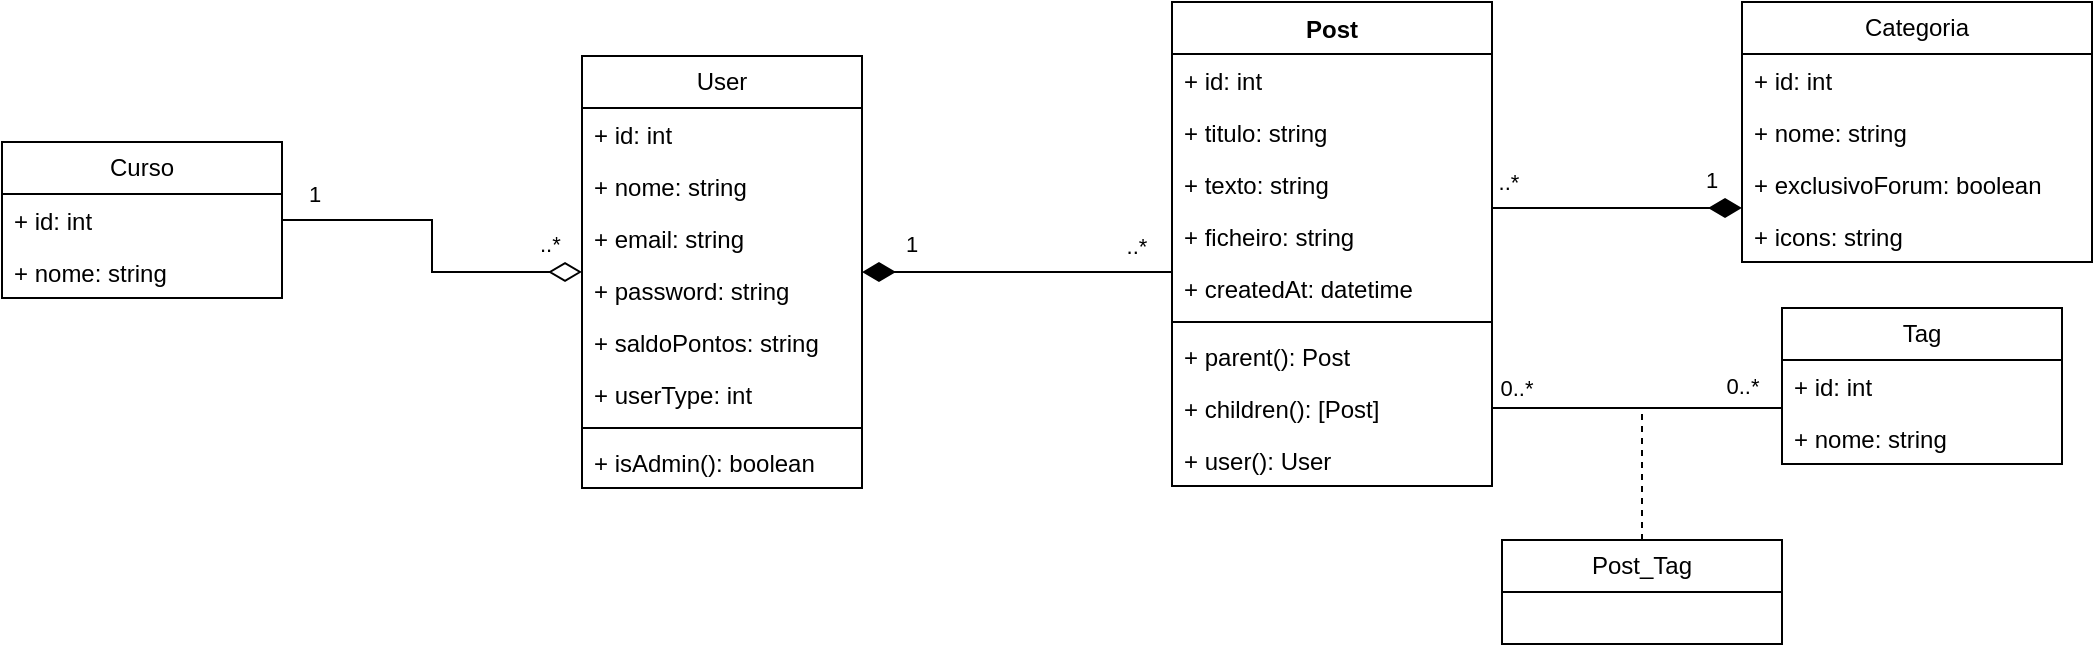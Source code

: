 <mxfile version="26.0.16">
  <diagram name="Page-1" id="hbSEL_cYmR5IS-ANKrM5">
    <mxGraphModel dx="1767" dy="-31" grid="1" gridSize="10" guides="1" tooltips="1" connect="1" arrows="1" fold="1" page="1" pageScale="1" pageWidth="1169" pageHeight="827" math="0" shadow="0">
      <root>
        <mxCell id="0" />
        <mxCell id="1" parent="0" />
        <mxCell id="Cy9_de_OCFxMdCyEbMB--1" value="Curso" style="swimlane;fontStyle=0;childLayout=stackLayout;horizontal=1;startSize=26;fillColor=none;horizontalStack=0;resizeParent=1;resizeParentMax=0;resizeLast=0;collapsible=1;marginBottom=0;whiteSpace=wrap;html=1;" parent="1" vertex="1">
          <mxGeometry x="50" y="1140" width="140" height="78" as="geometry" />
        </mxCell>
        <mxCell id="Cy9_de_OCFxMdCyEbMB--2" value="+ id: int" style="text;strokeColor=none;fillColor=none;align=left;verticalAlign=top;spacingLeft=4;spacingRight=4;overflow=hidden;rotatable=0;points=[[0,0.5],[1,0.5]];portConstraint=eastwest;whiteSpace=wrap;html=1;" parent="Cy9_de_OCFxMdCyEbMB--1" vertex="1">
          <mxGeometry y="26" width="140" height="26" as="geometry" />
        </mxCell>
        <mxCell id="Cy9_de_OCFxMdCyEbMB--9" value="+ nome: string" style="text;strokeColor=none;fillColor=none;align=left;verticalAlign=top;spacingLeft=4;spacingRight=4;overflow=hidden;rotatable=0;points=[[0,0.5],[1,0.5]];portConstraint=eastwest;whiteSpace=wrap;html=1;" parent="Cy9_de_OCFxMdCyEbMB--1" vertex="1">
          <mxGeometry y="52" width="140" height="26" as="geometry" />
        </mxCell>
        <mxCell id="Cy9_de_OCFxMdCyEbMB--5" value="User" style="swimlane;fontStyle=0;childLayout=stackLayout;horizontal=1;startSize=26;fillColor=none;horizontalStack=0;resizeParent=1;resizeParentMax=0;resizeLast=0;collapsible=1;marginBottom=0;whiteSpace=wrap;html=1;" parent="1" vertex="1">
          <mxGeometry x="340" y="1097" width="140" height="216" as="geometry" />
        </mxCell>
        <mxCell id="Cy9_de_OCFxMdCyEbMB--6" value="+ id: int" style="text;strokeColor=none;fillColor=none;align=left;verticalAlign=top;spacingLeft=4;spacingRight=4;overflow=hidden;rotatable=0;points=[[0,0.5],[1,0.5]];portConstraint=eastwest;whiteSpace=wrap;html=1;" parent="Cy9_de_OCFxMdCyEbMB--5" vertex="1">
          <mxGeometry y="26" width="140" height="26" as="geometry" />
        </mxCell>
        <mxCell id="Cy9_de_OCFxMdCyEbMB--7" value="+ nome: string" style="text;strokeColor=none;fillColor=none;align=left;verticalAlign=top;spacingLeft=4;spacingRight=4;overflow=hidden;rotatable=0;points=[[0,0.5],[1,0.5]];portConstraint=eastwest;whiteSpace=wrap;html=1;" parent="Cy9_de_OCFxMdCyEbMB--5" vertex="1">
          <mxGeometry y="52" width="140" height="26" as="geometry" />
        </mxCell>
        <mxCell id="Cy9_de_OCFxMdCyEbMB--8" value="+ email: string" style="text;strokeColor=none;fillColor=none;align=left;verticalAlign=top;spacingLeft=4;spacingRight=4;overflow=hidden;rotatable=0;points=[[0,0.5],[1,0.5]];portConstraint=eastwest;whiteSpace=wrap;html=1;" parent="Cy9_de_OCFxMdCyEbMB--5" vertex="1">
          <mxGeometry y="78" width="140" height="26" as="geometry" />
        </mxCell>
        <mxCell id="Cy9_de_OCFxMdCyEbMB--10" value="+ password: string" style="text;strokeColor=none;fillColor=none;align=left;verticalAlign=top;spacingLeft=4;spacingRight=4;overflow=hidden;rotatable=0;points=[[0,0.5],[1,0.5]];portConstraint=eastwest;whiteSpace=wrap;html=1;" parent="Cy9_de_OCFxMdCyEbMB--5" vertex="1">
          <mxGeometry y="104" width="140" height="26" as="geometry" />
        </mxCell>
        <mxCell id="Cy9_de_OCFxMdCyEbMB--11" value="+ saldoPontos: string" style="text;strokeColor=none;fillColor=none;align=left;verticalAlign=top;spacingLeft=4;spacingRight=4;overflow=hidden;rotatable=0;points=[[0,0.5],[1,0.5]];portConstraint=eastwest;whiteSpace=wrap;html=1;" parent="Cy9_de_OCFxMdCyEbMB--5" vertex="1">
          <mxGeometry y="130" width="140" height="26" as="geometry" />
        </mxCell>
        <mxCell id="Cy9_de_OCFxMdCyEbMB--12" value="+ userType: int" style="text;strokeColor=none;fillColor=none;align=left;verticalAlign=top;spacingLeft=4;spacingRight=4;overflow=hidden;rotatable=0;points=[[0,0.5],[1,0.5]];portConstraint=eastwest;whiteSpace=wrap;html=1;" parent="Cy9_de_OCFxMdCyEbMB--5" vertex="1">
          <mxGeometry y="156" width="140" height="26" as="geometry" />
        </mxCell>
        <mxCell id="Cy9_de_OCFxMdCyEbMB--15" value="" style="line;strokeWidth=1;fillColor=none;align=left;verticalAlign=middle;spacingTop=-1;spacingLeft=3;spacingRight=3;rotatable=0;labelPosition=right;points=[];portConstraint=eastwest;strokeColor=inherit;" parent="Cy9_de_OCFxMdCyEbMB--5" vertex="1">
          <mxGeometry y="182" width="140" height="8" as="geometry" />
        </mxCell>
        <mxCell id="Cy9_de_OCFxMdCyEbMB--14" value="+ isAdmin(): boolean" style="text;strokeColor=none;fillColor=none;align=left;verticalAlign=top;spacingLeft=4;spacingRight=4;overflow=hidden;rotatable=0;points=[[0,0.5],[1,0.5]];portConstraint=eastwest;whiteSpace=wrap;html=1;" parent="Cy9_de_OCFxMdCyEbMB--5" vertex="1">
          <mxGeometry y="190" width="140" height="26" as="geometry" />
        </mxCell>
        <mxCell id="Cy9_de_OCFxMdCyEbMB--16" value="..*" style="endArrow=none;html=1;endSize=12;startArrow=diamondThin;startSize=14;startFill=0;edgeStyle=orthogonalEdgeStyle;align=left;verticalAlign=bottom;rounded=0;endFill=0;movable=1;resizable=1;rotatable=1;deletable=1;editable=1;locked=0;connectable=1;" parent="1" source="Cy9_de_OCFxMdCyEbMB--5" target="Cy9_de_OCFxMdCyEbMB--1" edge="1">
          <mxGeometry x="-0.733" y="-5" relative="1" as="geometry">
            <mxPoint x="240" y="1310" as="sourcePoint" />
            <mxPoint x="290" y="1250" as="targetPoint" />
            <mxPoint as="offset" />
          </mxGeometry>
        </mxCell>
        <mxCell id="Cy9_de_OCFxMdCyEbMB--37" value="1" style="edgeLabel;html=1;align=center;verticalAlign=middle;resizable=0;points=[];" parent="Cy9_de_OCFxMdCyEbMB--16" vertex="1" connectable="0">
          <mxGeometry x="0.817" relative="1" as="geometry">
            <mxPoint y="-13" as="offset" />
          </mxGeometry>
        </mxCell>
        <mxCell id="Cy9_de_OCFxMdCyEbMB--28" value="Post" style="swimlane;fontStyle=1;align=center;verticalAlign=top;childLayout=stackLayout;horizontal=1;startSize=26;horizontalStack=0;resizeParent=1;resizeParentMax=0;resizeLast=0;collapsible=1;marginBottom=0;whiteSpace=wrap;html=1;" parent="1" vertex="1">
          <mxGeometry x="635" y="1070" width="160" height="242" as="geometry" />
        </mxCell>
        <mxCell id="Cy9_de_OCFxMdCyEbMB--29" value="+ id: int" style="text;strokeColor=none;fillColor=none;align=left;verticalAlign=top;spacingLeft=4;spacingRight=4;overflow=hidden;rotatable=0;points=[[0,0.5],[1,0.5]];portConstraint=eastwest;whiteSpace=wrap;html=1;" parent="Cy9_de_OCFxMdCyEbMB--28" vertex="1">
          <mxGeometry y="26" width="160" height="26" as="geometry" />
        </mxCell>
        <mxCell id="Cy9_de_OCFxMdCyEbMB--32" value="+ titulo: string" style="text;strokeColor=none;fillColor=none;align=left;verticalAlign=top;spacingLeft=4;spacingRight=4;overflow=hidden;rotatable=0;points=[[0,0.5],[1,0.5]];portConstraint=eastwest;whiteSpace=wrap;html=1;" parent="Cy9_de_OCFxMdCyEbMB--28" vertex="1">
          <mxGeometry y="52" width="160" height="26" as="geometry" />
        </mxCell>
        <mxCell id="Cy9_de_OCFxMdCyEbMB--33" value="+ texto: string" style="text;strokeColor=none;fillColor=none;align=left;verticalAlign=top;spacingLeft=4;spacingRight=4;overflow=hidden;rotatable=0;points=[[0,0.5],[1,0.5]];portConstraint=eastwest;whiteSpace=wrap;html=1;" parent="Cy9_de_OCFxMdCyEbMB--28" vertex="1">
          <mxGeometry y="78" width="160" height="26" as="geometry" />
        </mxCell>
        <mxCell id="Cy9_de_OCFxMdCyEbMB--34" value="+ ficheiro: string" style="text;strokeColor=none;fillColor=none;align=left;verticalAlign=top;spacingLeft=4;spacingRight=4;overflow=hidden;rotatable=0;points=[[0,0.5],[1,0.5]];portConstraint=eastwest;whiteSpace=wrap;html=1;" parent="Cy9_de_OCFxMdCyEbMB--28" vertex="1">
          <mxGeometry y="104" width="160" height="26" as="geometry" />
        </mxCell>
        <mxCell id="Cy9_de_OCFxMdCyEbMB--35" value="+ createdAt: datetime" style="text;strokeColor=none;fillColor=none;align=left;verticalAlign=top;spacingLeft=4;spacingRight=4;overflow=hidden;rotatable=0;points=[[0,0.5],[1,0.5]];portConstraint=eastwest;whiteSpace=wrap;html=1;" parent="Cy9_de_OCFxMdCyEbMB--28" vertex="1">
          <mxGeometry y="130" width="160" height="26" as="geometry" />
        </mxCell>
        <mxCell id="Cy9_de_OCFxMdCyEbMB--30" value="" style="line;strokeWidth=1;fillColor=none;align=left;verticalAlign=middle;spacingTop=-1;spacingLeft=3;spacingRight=3;rotatable=0;labelPosition=right;points=[];portConstraint=eastwest;strokeColor=inherit;" parent="Cy9_de_OCFxMdCyEbMB--28" vertex="1">
          <mxGeometry y="156" width="160" height="8" as="geometry" />
        </mxCell>
        <mxCell id="Cy9_de_OCFxMdCyEbMB--31" value="+ parent(): Post" style="text;strokeColor=none;fillColor=none;align=left;verticalAlign=top;spacingLeft=4;spacingRight=4;overflow=hidden;rotatable=0;points=[[0,0.5],[1,0.5]];portConstraint=eastwest;whiteSpace=wrap;html=1;" parent="Cy9_de_OCFxMdCyEbMB--28" vertex="1">
          <mxGeometry y="164" width="160" height="26" as="geometry" />
        </mxCell>
        <mxCell id="Cy9_de_OCFxMdCyEbMB--38" value="+ children(): [Post]" style="text;strokeColor=none;fillColor=none;align=left;verticalAlign=top;spacingLeft=4;spacingRight=4;overflow=hidden;rotatable=0;points=[[0,0.5],[1,0.5]];portConstraint=eastwest;whiteSpace=wrap;html=1;" parent="Cy9_de_OCFxMdCyEbMB--28" vertex="1">
          <mxGeometry y="190" width="160" height="26" as="geometry" />
        </mxCell>
        <mxCell id="Cy9_de_OCFxMdCyEbMB--39" value="+ user(): User" style="text;strokeColor=none;fillColor=none;align=left;verticalAlign=top;spacingLeft=4;spacingRight=4;overflow=hidden;rotatable=0;points=[[0,0.5],[1,0.5]];portConstraint=eastwest;whiteSpace=wrap;html=1;" parent="Cy9_de_OCFxMdCyEbMB--28" vertex="1">
          <mxGeometry y="216" width="160" height="26" as="geometry" />
        </mxCell>
        <mxCell id="Cy9_de_OCFxMdCyEbMB--40" value="1" style="endArrow=none;html=1;endSize=12;startArrow=diamondThin;startSize=14;startFill=1;edgeStyle=orthogonalEdgeStyle;align=left;verticalAlign=bottom;rounded=0;endFill=0;movable=1;resizable=1;rotatable=1;deletable=1;editable=1;locked=0;connectable=1;" parent="1" source="Cy9_de_OCFxMdCyEbMB--5" target="Cy9_de_OCFxMdCyEbMB--28" edge="1">
          <mxGeometry x="-0.742" y="5" relative="1" as="geometry">
            <mxPoint x="570" y="1110" as="sourcePoint" />
            <mxPoint x="550" y="1250" as="targetPoint" />
            <Array as="points">
              <mxPoint x="590" y="1205" />
              <mxPoint x="590" y="1205" />
            </Array>
            <mxPoint as="offset" />
          </mxGeometry>
        </mxCell>
        <mxCell id="Cy9_de_OCFxMdCyEbMB--41" value="..*" style="edgeLabel;html=1;align=center;verticalAlign=middle;resizable=0;points=[];" parent="Cy9_de_OCFxMdCyEbMB--40" vertex="1" connectable="0">
          <mxGeometry x="0.817" relative="1" as="geometry">
            <mxPoint x="-4" y="-13" as="offset" />
          </mxGeometry>
        </mxCell>
        <mxCell id="Cy9_de_OCFxMdCyEbMB--42" value="Categoria" style="swimlane;fontStyle=0;childLayout=stackLayout;horizontal=1;startSize=26;fillColor=none;horizontalStack=0;resizeParent=1;resizeParentMax=0;resizeLast=0;collapsible=1;marginBottom=0;whiteSpace=wrap;html=1;" parent="1" vertex="1">
          <mxGeometry x="920" y="1070" width="175" height="130" as="geometry" />
        </mxCell>
        <mxCell id="Cy9_de_OCFxMdCyEbMB--43" value="+ id: int" style="text;strokeColor=none;fillColor=none;align=left;verticalAlign=top;spacingLeft=4;spacingRight=4;overflow=hidden;rotatable=0;points=[[0,0.5],[1,0.5]];portConstraint=eastwest;whiteSpace=wrap;html=1;" parent="Cy9_de_OCFxMdCyEbMB--42" vertex="1">
          <mxGeometry y="26" width="175" height="26" as="geometry" />
        </mxCell>
        <mxCell id="Cy9_de_OCFxMdCyEbMB--44" value="+ nome: string" style="text;strokeColor=none;fillColor=none;align=left;verticalAlign=top;spacingLeft=4;spacingRight=4;overflow=hidden;rotatable=0;points=[[0,0.5],[1,0.5]];portConstraint=eastwest;whiteSpace=wrap;html=1;" parent="Cy9_de_OCFxMdCyEbMB--42" vertex="1">
          <mxGeometry y="52" width="175" height="26" as="geometry" />
        </mxCell>
        <mxCell id="Cy9_de_OCFxMdCyEbMB--45" value="+ exclusivoForum: boolean" style="text;strokeColor=none;fillColor=none;align=left;verticalAlign=top;spacingLeft=4;spacingRight=4;overflow=hidden;rotatable=0;points=[[0,0.5],[1,0.5]];portConstraint=eastwest;whiteSpace=wrap;html=1;" parent="Cy9_de_OCFxMdCyEbMB--42" vertex="1">
          <mxGeometry y="78" width="175" height="26" as="geometry" />
        </mxCell>
        <mxCell id="Cy9_de_OCFxMdCyEbMB--46" value="+ icons: string" style="text;strokeColor=none;fillColor=none;align=left;verticalAlign=top;spacingLeft=4;spacingRight=4;overflow=hidden;rotatable=0;points=[[0,0.5],[1,0.5]];portConstraint=eastwest;whiteSpace=wrap;html=1;" parent="Cy9_de_OCFxMdCyEbMB--42" vertex="1">
          <mxGeometry y="104" width="175" height="26" as="geometry" />
        </mxCell>
        <mxCell id="Cy9_de_OCFxMdCyEbMB--47" value="1" style="endArrow=none;html=1;endSize=12;startArrow=diamondThin;startSize=14;startFill=1;edgeStyle=orthogonalEdgeStyle;align=left;verticalAlign=bottom;rounded=0;endFill=0;movable=1;resizable=1;rotatable=1;deletable=1;editable=1;locked=0;connectable=1;" parent="1" source="Cy9_de_OCFxMdCyEbMB--42" target="Cy9_de_OCFxMdCyEbMB--28" edge="1">
          <mxGeometry x="-0.68" y="-5" relative="1" as="geometry">
            <mxPoint x="710" y="1393" as="sourcePoint" />
            <mxPoint x="865" y="1393" as="targetPoint" />
            <Array as="points">
              <mxPoint x="850" y="1173" />
              <mxPoint x="850" y="1173" />
            </Array>
            <mxPoint as="offset" />
          </mxGeometry>
        </mxCell>
        <mxCell id="Cy9_de_OCFxMdCyEbMB--48" value="..*" style="edgeLabel;html=1;align=center;verticalAlign=middle;resizable=0;points=[];" parent="Cy9_de_OCFxMdCyEbMB--47" vertex="1" connectable="0">
          <mxGeometry x="0.817" relative="1" as="geometry">
            <mxPoint x="-4" y="-13" as="offset" />
          </mxGeometry>
        </mxCell>
        <mxCell id="Cy9_de_OCFxMdCyEbMB--53" style="edgeStyle=orthogonalEdgeStyle;rounded=0;orthogonalLoop=1;jettySize=auto;html=1;endArrow=none;startFill=0;" parent="1" source="Cy9_de_OCFxMdCyEbMB--49" target="Cy9_de_OCFxMdCyEbMB--28" edge="1">
          <mxGeometry relative="1" as="geometry">
            <mxPoint x="860" y="1343" as="sourcePoint" />
            <Array as="points">
              <mxPoint x="910" y="1273" />
              <mxPoint x="910" y="1273" />
            </Array>
          </mxGeometry>
        </mxCell>
        <mxCell id="Cy9_de_OCFxMdCyEbMB--54" value="0..*" style="edgeLabel;html=1;align=center;verticalAlign=middle;resizable=0;points=[];" parent="Cy9_de_OCFxMdCyEbMB--53" vertex="1" connectable="0">
          <mxGeometry x="-0.829" relative="1" as="geometry">
            <mxPoint x="-8" y="-11" as="offset" />
          </mxGeometry>
        </mxCell>
        <mxCell id="Cy9_de_OCFxMdCyEbMB--55" value="0..*" style="edgeLabel;html=1;align=center;verticalAlign=middle;resizable=0;points=[];" parent="Cy9_de_OCFxMdCyEbMB--53" vertex="1" connectable="0">
          <mxGeometry x="0.837" y="-2" relative="1" as="geometry">
            <mxPoint y="-8" as="offset" />
          </mxGeometry>
        </mxCell>
        <mxCell id="Cy9_de_OCFxMdCyEbMB--49" value="Tag" style="swimlane;fontStyle=0;childLayout=stackLayout;horizontal=1;startSize=26;fillColor=none;horizontalStack=0;resizeParent=1;resizeParentMax=0;resizeLast=0;collapsible=1;marginBottom=0;whiteSpace=wrap;html=1;" parent="1" vertex="1">
          <mxGeometry x="940" y="1223" width="140" height="78" as="geometry" />
        </mxCell>
        <mxCell id="Cy9_de_OCFxMdCyEbMB--50" value="+ id: int" style="text;strokeColor=none;fillColor=none;align=left;verticalAlign=top;spacingLeft=4;spacingRight=4;overflow=hidden;rotatable=0;points=[[0,0.5],[1,0.5]];portConstraint=eastwest;whiteSpace=wrap;html=1;" parent="Cy9_de_OCFxMdCyEbMB--49" vertex="1">
          <mxGeometry y="26" width="140" height="26" as="geometry" />
        </mxCell>
        <mxCell id="Cy9_de_OCFxMdCyEbMB--51" value="+ nome: string" style="text;strokeColor=none;fillColor=none;align=left;verticalAlign=top;spacingLeft=4;spacingRight=4;overflow=hidden;rotatable=0;points=[[0,0.5],[1,0.5]];portConstraint=eastwest;whiteSpace=wrap;html=1;" parent="Cy9_de_OCFxMdCyEbMB--49" vertex="1">
          <mxGeometry y="52" width="140" height="26" as="geometry" />
        </mxCell>
        <mxCell id="Cy9_de_OCFxMdCyEbMB--61" style="edgeStyle=orthogonalEdgeStyle;rounded=0;orthogonalLoop=1;jettySize=auto;html=1;dashed=1;endArrow=none;startFill=0;" parent="1" source="Cy9_de_OCFxMdCyEbMB--57" edge="1">
          <mxGeometry relative="1" as="geometry">
            <mxPoint x="870" y="1273" as="targetPoint" />
            <mxPoint x="870" y="1312" as="sourcePoint" />
          </mxGeometry>
        </mxCell>
        <mxCell id="Cy9_de_OCFxMdCyEbMB--57" value="Post_Tag" style="swimlane;fontStyle=0;childLayout=stackLayout;horizontal=1;startSize=26;fillColor=none;horizontalStack=0;resizeParent=1;resizeParentMax=0;resizeLast=0;collapsible=1;marginBottom=0;whiteSpace=wrap;html=1;" parent="1" vertex="1">
          <mxGeometry x="800" y="1339" width="140" height="52" as="geometry" />
        </mxCell>
      </root>
    </mxGraphModel>
  </diagram>
</mxfile>
